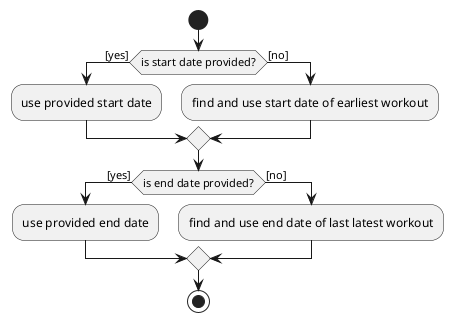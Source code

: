 @startuml
start

'Since the beta syntax does not support placing the condition outside the
'diamond we place it as the true branch instead.


if (is start date provided?) then ([yes])
    :use provided start date;
else ([no])
    :find and use start date of earliest workout;
endif

if (is end date provided?) then ([yes])
    :use provided end date;
else ([no])
    :find and use end date of last latest workout;
endif

stop
@enduml
